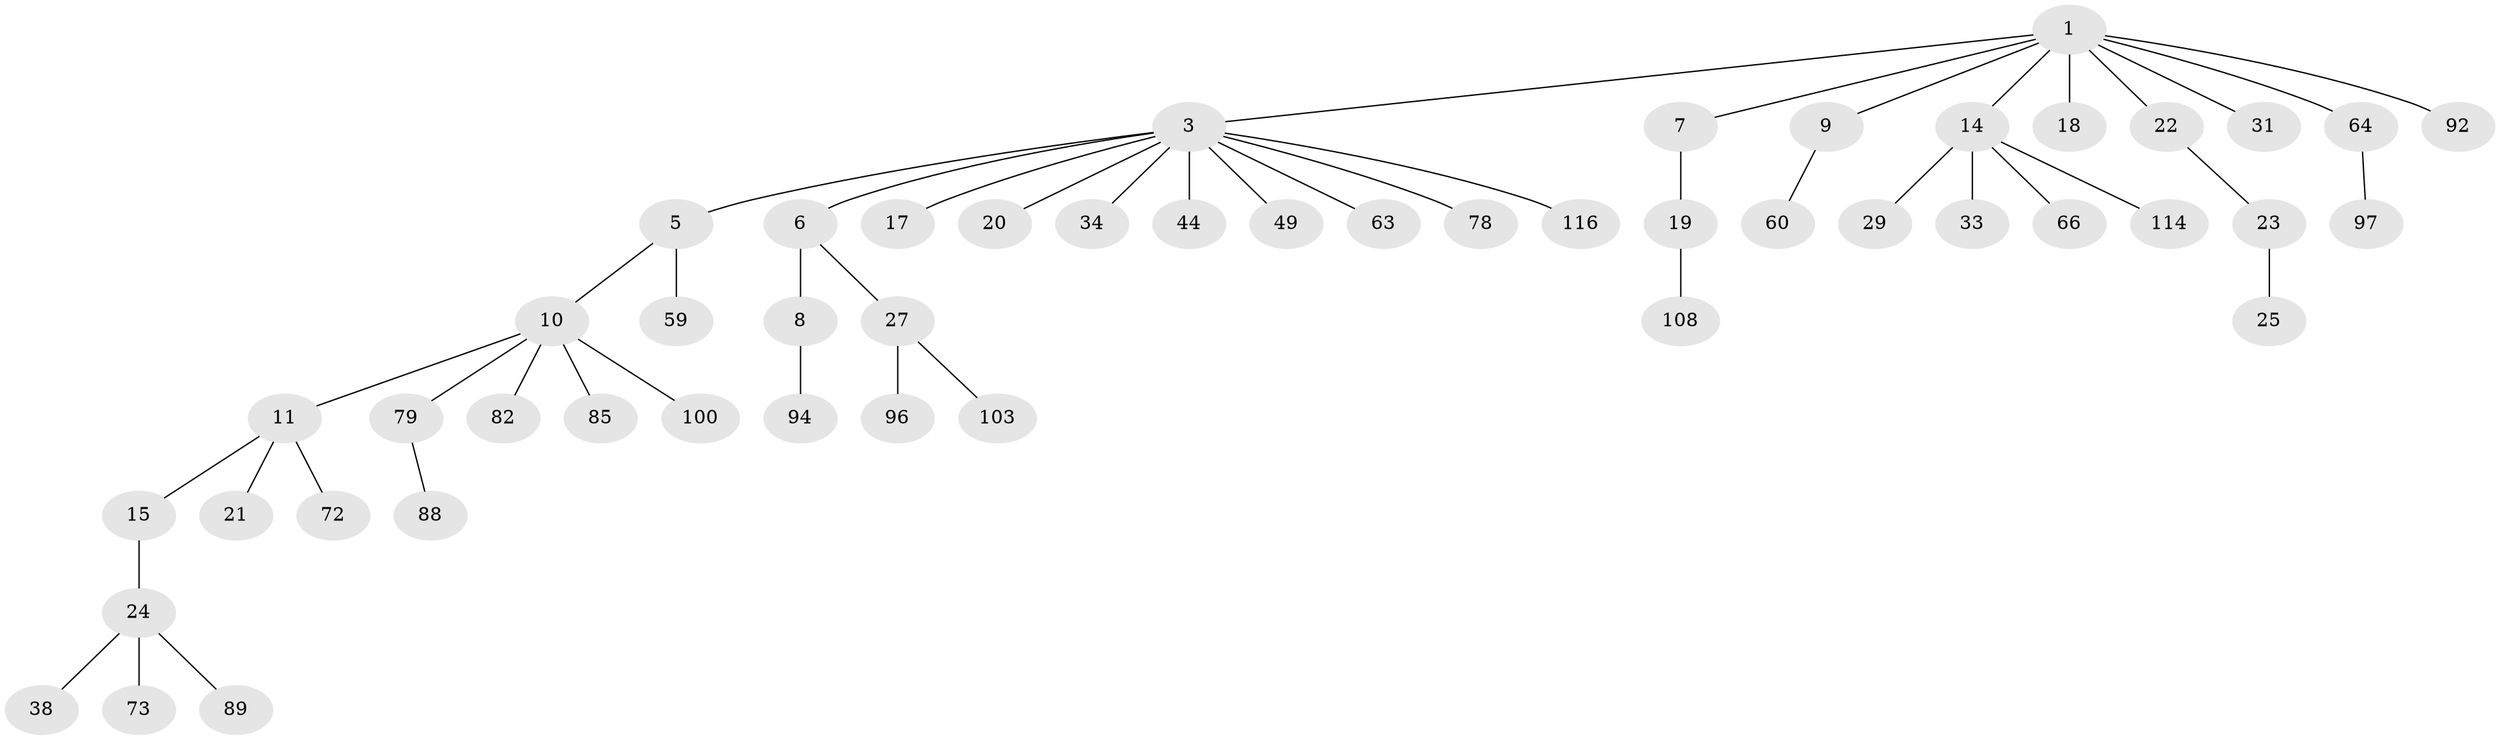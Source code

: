 // original degree distribution, {4: 0.048, 7: 0.024, 5: 0.032, 6: 0.024, 2: 0.224, 3: 0.112, 1: 0.536}
// Generated by graph-tools (version 1.1) at 2025/19/03/04/25 18:19:10]
// undirected, 50 vertices, 49 edges
graph export_dot {
graph [start="1"]
  node [color=gray90,style=filled];
  1 [super="+2"];
  3 [super="+4+12"];
  5 [super="+41+90+125+53"];
  6 [super="+30+13+45"];
  7;
  8 [super="+47+50"];
  9;
  10;
  11 [super="+62"];
  14 [super="+16+28+26+35"];
  15 [super="+43"];
  17 [super="+80+51"];
  18 [super="+57"];
  19;
  20;
  21 [super="+32+84+121+119"];
  22;
  23;
  24;
  25 [super="+83"];
  27;
  29;
  31;
  33;
  34 [super="+48"];
  38;
  44;
  49;
  59 [super="+61+71"];
  60 [super="+98"];
  63;
  64;
  66;
  72 [super="+102+76"];
  73;
  78;
  79;
  82;
  85 [super="+99+124"];
  88 [super="+93"];
  89 [super="+101"];
  92;
  94;
  96 [super="+112"];
  97;
  100;
  103;
  108;
  114;
  116;
  1 -- 7;
  1 -- 9;
  1 -- 31;
  1 -- 64;
  1 -- 18;
  1 -- 3;
  1 -- 22;
  1 -- 92;
  1 -- 14;
  3 -- 6;
  3 -- 116;
  3 -- 17;
  3 -- 34;
  3 -- 49;
  3 -- 5;
  3 -- 20;
  3 -- 44;
  3 -- 78;
  3 -- 63;
  5 -- 10;
  5 -- 59;
  6 -- 8;
  6 -- 27;
  7 -- 19;
  8 -- 94;
  9 -- 60;
  10 -- 11;
  10 -- 79;
  10 -- 82;
  10 -- 85;
  10 -- 100;
  11 -- 15;
  11 -- 21;
  11 -- 72;
  14 -- 29;
  14 -- 33;
  14 -- 66;
  14 -- 114;
  15 -- 24;
  19 -- 108;
  22 -- 23;
  23 -- 25;
  24 -- 38;
  24 -- 73;
  24 -- 89;
  27 -- 96;
  27 -- 103;
  64 -- 97;
  79 -- 88;
}
